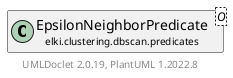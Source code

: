@startuml
    remove .*\.(Instance|Par|Parameterizer|Factory)$
    set namespaceSeparator none
    hide empty fields
    hide empty methods

    class "<size:14>EpsilonNeighborPredicate.Instance\n<size:10>elki.clustering.dbscan.predicates" as elki.clustering.dbscan.predicates.EpsilonNeighborPredicate.Instance [[EpsilonNeighborPredicate.Instance.html]] {
        #epsilon: double
        #rq: RangeSearcher<DBIDRef>
        #ids: DBIDs
        +Instance(double, RangeSearcher<DBIDRef>, DBIDs)
        +getIDs(): DBIDs
        +getNeighbors(DBIDRef): DoubleDBIDList
        +iterDBIDs(DoubleDBIDList): DBIDIter
    }

    interface "<size:14>NeighborPredicate.Instance\n<size:10>elki.clustering.dbscan.predicates" as elki.clustering.dbscan.predicates.NeighborPredicate.Instance<DoubleDBIDList> [[NeighborPredicate.Instance.html]] {
        {abstract} +getNeighbors(DBIDRef): DoubleDBIDList
        {abstract} +getIDs(): DBIDs
        {abstract} +iterDBIDs(DoubleDBIDList): DBIDIter
    }
    class "<size:14>EpsilonNeighborPredicate\n<size:10>elki.clustering.dbscan.predicates" as elki.clustering.dbscan.predicates.EpsilonNeighborPredicate<O> [[EpsilonNeighborPredicate.html]]

    elki.clustering.dbscan.predicates.NeighborPredicate.Instance <|.. elki.clustering.dbscan.predicates.EpsilonNeighborPredicate.Instance
    elki.clustering.dbscan.predicates.EpsilonNeighborPredicate +-- elki.clustering.dbscan.predicates.EpsilonNeighborPredicate.Instance

    center footer UMLDoclet 2.0.19, PlantUML 1.2022.8
@enduml
